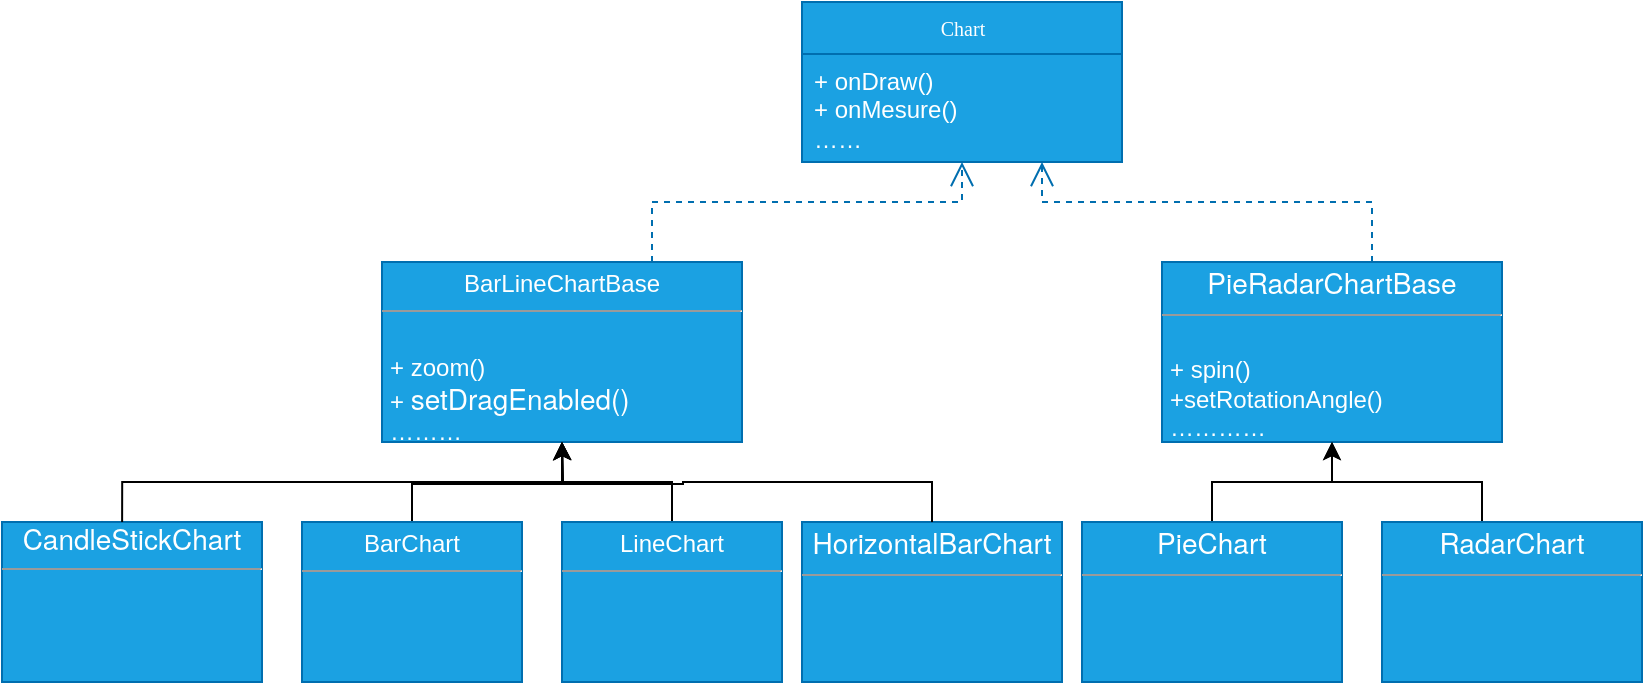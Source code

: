 <mxfile version="15.2.9" type="github">
  <diagram name="Page-1" id="c4acf3e9-155e-7222-9cf6-157b1a14988f">
    <mxGraphModel dx="1838" dy="548" grid="1" gridSize="10" guides="1" tooltips="1" connect="1" arrows="1" fold="1" page="1" pageScale="1" pageWidth="850" pageHeight="1100" background="none" math="0" shadow="0">
      <root>
        <mxCell id="0" />
        <mxCell id="1" parent="0" />
        <mxCell id="17acba5748e5396b-20" value="Chart" style="swimlane;html=1;fontStyle=0;childLayout=stackLayout;horizontal=1;startSize=26;fillColor=#1ba1e2;horizontalStack=0;resizeParent=1;resizeLast=0;collapsible=1;marginBottom=0;swimlaneFillColor=#ffffff;rounded=0;shadow=0;comic=0;labelBackgroundColor=none;strokeWidth=1;fontFamily=Verdana;fontSize=10;align=center;strokeColor=#006EAF;fontColor=#ffffff;" parent="1" vertex="1">
          <mxGeometry x="350" y="60" width="160" height="80" as="geometry" />
        </mxCell>
        <mxCell id="17acba5748e5396b-21" value="&lt;span&gt;+&amp;nbsp;&lt;/span&gt;onDraw()&lt;br&gt;+&amp;nbsp;onMesure()&lt;br&gt;……" style="text;html=1;strokeColor=#006EAF;fillColor=#1ba1e2;align=left;verticalAlign=top;spacingLeft=4;spacingRight=4;whiteSpace=wrap;overflow=hidden;rotatable=0;points=[[0,0.5],[1,0.5]];portConstraint=eastwest;fontColor=#ffffff;" parent="17acba5748e5396b-20" vertex="1">
          <mxGeometry y="26" width="160" height="54" as="geometry" />
        </mxCell>
        <mxCell id="5d2195bd80daf111-21" style="edgeStyle=orthogonalEdgeStyle;rounded=0;html=1;labelBackgroundColor=none;startFill=0;endArrow=open;endFill=0;endSize=10;fontFamily=Verdana;fontSize=10;dashed=1;fillColor=#1ba1e2;strokeColor=#006EAF;" parent="1" source="5d2195bd80daf111-18" target="17acba5748e5396b-20" edge="1">
          <mxGeometry relative="1" as="geometry">
            <Array as="points">
              <mxPoint x="275" y="160" />
              <mxPoint x="430" y="160" />
            </Array>
          </mxGeometry>
        </mxCell>
        <mxCell id="5d2195bd80daf111-18" value="&lt;p style=&quot;margin: 0px ; margin-top: 4px ; text-align: center&quot;&gt;BarLineChartBase&lt;br&gt;&lt;/p&gt;&lt;hr size=&quot;1&quot;&gt;&lt;p style=&quot;margin: 0px ; margin-left: 4px&quot;&gt;&lt;br&gt;&lt;/p&gt;&lt;p style=&quot;margin: 0px ; margin-left: 4px&quot;&gt;+ zoom()&lt;br&gt;+&amp;nbsp;&lt;span style=&quot;font-family: &amp;#34;helvetica neue&amp;#34; ; font-size: 14px&quot;&gt;setDragEnabled()&lt;/span&gt;&lt;/p&gt;&lt;p style=&quot;margin: 0px ; margin-left: 4px&quot;&gt;………&lt;/p&gt;" style="verticalAlign=top;align=left;overflow=fill;fontSize=12;fontFamily=Helvetica;html=1;rounded=0;shadow=0;comic=0;labelBackgroundColor=none;strokeWidth=1;fillColor=#1ba1e2;strokeColor=#006EAF;fontColor=#ffffff;" parent="1" vertex="1">
          <mxGeometry x="140" y="190" width="180" height="90" as="geometry" />
        </mxCell>
        <mxCell id="5d2195bd80daf111-23" style="edgeStyle=orthogonalEdgeStyle;rounded=0;html=1;dashed=1;labelBackgroundColor=none;startFill=0;endArrow=open;endFill=0;endSize=10;fontFamily=Verdana;fontSize=10;fillColor=#1ba1e2;strokeColor=#006EAF;" parent="1" source="5d2195bd80daf111-19" target="17acba5748e5396b-20" edge="1">
          <mxGeometry relative="1" as="geometry">
            <Array as="points">
              <mxPoint x="635" y="160" />
              <mxPoint x="470" y="160" />
            </Array>
          </mxGeometry>
        </mxCell>
        <mxCell id="5d2195bd80daf111-19" value="&lt;p class=&quot;p1&quot; style=&quot;text-align: center ; margin: 0px ; font-stretch: normal ; font-size: 14px ; line-height: normal ; font-family: &amp;#34;helvetica neue&amp;#34;&quot;&gt;PieRadarChartBase&lt;/p&gt;&lt;hr size=&quot;1&quot;&gt;&lt;p style=&quot;margin: 0px ; margin-left: 4px&quot;&gt;&lt;br&gt;&lt;/p&gt;&lt;p style=&quot;margin: 0px ; margin-left: 4px&quot;&gt;+ spin()&lt;br&gt;+setRotationAngle()&lt;/p&gt;&lt;p style=&quot;margin: 0px ; margin-left: 4px&quot;&gt;…………&lt;/p&gt;" style="verticalAlign=top;align=left;overflow=fill;fontSize=12;fontFamily=Helvetica;html=1;rounded=0;shadow=0;comic=0;labelBackgroundColor=none;strokeWidth=1;fillColor=#1ba1e2;strokeColor=#006EAF;fontColor=#ffffff;" parent="1" vertex="1">
          <mxGeometry x="530" y="190" width="170" height="90" as="geometry" />
        </mxCell>
        <mxCell id="YwOH02yv-NfNGmyw-E54-27" value="" style="edgeStyle=orthogonalEdgeStyle;rounded=0;orthogonalLoop=1;jettySize=auto;html=1;" edge="1" parent="1" source="YwOH02yv-NfNGmyw-E54-3" target="5d2195bd80daf111-18">
          <mxGeometry relative="1" as="geometry" />
        </mxCell>
        <mxCell id="YwOH02yv-NfNGmyw-E54-3" value="&lt;p style=&quot;margin: 0px ; margin-top: 4px ; text-align: center&quot;&gt;BarChart&lt;br&gt;&lt;/p&gt;&lt;hr size=&quot;1&quot;&gt;&lt;p style=&quot;margin: 0px ; margin-left: 4px&quot;&gt;&lt;br&gt;&lt;/p&gt;" style="verticalAlign=top;align=left;overflow=fill;fontSize=12;fontFamily=Helvetica;html=1;rounded=0;shadow=0;comic=0;labelBackgroundColor=none;strokeWidth=1;fillColor=#1ba1e2;strokeColor=#006EAF;fontColor=#ffffff;" vertex="1" parent="1">
          <mxGeometry x="100" y="320" width="110" height="80" as="geometry" />
        </mxCell>
        <mxCell id="YwOH02yv-NfNGmyw-E54-6" value="&lt;p class=&quot;p1&quot; style=&quot;margin: 0px ; font-stretch: normal ; font-size: 14px ; line-height: normal ; font-family: &amp;quot;helvetica neue&amp;quot;&quot;&gt;HorizontalBarChart&lt;/p&gt;&lt;hr size=&quot;1&quot;&gt;&lt;p style=&quot;margin: 0px ; margin-left: 4px&quot;&gt;&lt;br&gt;&lt;/p&gt;" style="verticalAlign=top;align=center;overflow=fill;fontSize=12;fontFamily=Helvetica;html=1;rounded=0;shadow=0;comic=0;labelBackgroundColor=none;strokeWidth=1;fillColor=#1ba1e2;strokeColor=#006EAF;fontColor=#ffffff;" vertex="1" parent="1">
          <mxGeometry x="350" y="320" width="130" height="80" as="geometry" />
        </mxCell>
        <mxCell id="YwOH02yv-NfNGmyw-E54-10" value="&lt;span style=&quot;font-family: &amp;#34;helvetica neue&amp;#34; ; font-size: 14px&quot;&gt;CandleStickChart&lt;br&gt;&lt;/span&gt;&lt;hr size=&quot;1&quot;&gt;&lt;p style=&quot;margin: 0px ; margin-left: 4px&quot;&gt;&lt;br&gt;&lt;/p&gt;" style="verticalAlign=top;align=center;overflow=fill;fontSize=12;fontFamily=Helvetica;html=1;rounded=0;shadow=0;comic=0;labelBackgroundColor=none;strokeWidth=1;fillColor=#1ba1e2;strokeColor=#006EAF;fontColor=#ffffff;" vertex="1" parent="1">
          <mxGeometry x="-50" y="320" width="130" height="80" as="geometry" />
        </mxCell>
        <mxCell id="YwOH02yv-NfNGmyw-E54-28" value="" style="edgeStyle=orthogonalEdgeStyle;rounded=0;orthogonalLoop=1;jettySize=auto;html=1;" edge="1" parent="1" source="YwOH02yv-NfNGmyw-E54-12" target="5d2195bd80daf111-18">
          <mxGeometry relative="1" as="geometry" />
        </mxCell>
        <mxCell id="YwOH02yv-NfNGmyw-E54-12" value="&lt;p style=&quot;margin: 0px ; margin-top: 4px ; text-align: center&quot;&gt;LineChart&lt;br&gt;&lt;/p&gt;&lt;hr size=&quot;1&quot;&gt;&lt;p style=&quot;margin: 0px ; margin-left: 4px&quot;&gt;&lt;br&gt;&lt;/p&gt;" style="verticalAlign=top;align=left;overflow=fill;fontSize=12;fontFamily=Helvetica;html=1;rounded=0;shadow=0;comic=0;labelBackgroundColor=none;strokeWidth=1;fillColor=#1ba1e2;strokeColor=#006EAF;fontColor=#ffffff;" vertex="1" parent="1">
          <mxGeometry x="230" y="320" width="110" height="80" as="geometry" />
        </mxCell>
        <mxCell id="YwOH02yv-NfNGmyw-E54-25" value="" style="edgeStyle=orthogonalEdgeStyle;rounded=0;orthogonalLoop=1;jettySize=auto;html=1;" edge="1" parent="1" source="YwOH02yv-NfNGmyw-E54-14" target="5d2195bd80daf111-19">
          <mxGeometry relative="1" as="geometry" />
        </mxCell>
        <mxCell id="YwOH02yv-NfNGmyw-E54-14" value="&lt;p class=&quot;p1&quot; style=&quot;margin: 0px ; font-stretch: normal ; font-size: 14px ; line-height: normal ; font-family: &amp;#34;helvetica neue&amp;#34;&quot;&gt;PieChart&lt;/p&gt;&lt;hr size=&quot;1&quot;&gt;&lt;p style=&quot;margin: 0px ; margin-left: 4px&quot;&gt;&lt;br&gt;&lt;/p&gt;" style="verticalAlign=top;align=center;overflow=fill;fontSize=12;fontFamily=Helvetica;html=1;rounded=0;shadow=0;comic=0;labelBackgroundColor=none;strokeWidth=1;fillColor=#1ba1e2;strokeColor=#006EAF;fontColor=#ffffff;" vertex="1" parent="1">
          <mxGeometry x="490" y="320" width="130" height="80" as="geometry" />
        </mxCell>
        <mxCell id="YwOH02yv-NfNGmyw-E54-26" value="" style="edgeStyle=orthogonalEdgeStyle;rounded=0;orthogonalLoop=1;jettySize=auto;html=1;" edge="1" parent="1" source="YwOH02yv-NfNGmyw-E54-15" target="5d2195bd80daf111-19">
          <mxGeometry relative="1" as="geometry">
            <Array as="points">
              <mxPoint x="690" y="300" />
              <mxPoint x="615" y="300" />
            </Array>
          </mxGeometry>
        </mxCell>
        <mxCell id="YwOH02yv-NfNGmyw-E54-15" value="&lt;p class=&quot;p1&quot; style=&quot;margin: 0px ; font-stretch: normal ; font-size: 14px ; line-height: normal ; font-family: &amp;#34;helvetica neue&amp;#34;&quot;&gt;RadarChart&lt;/p&gt;&lt;hr size=&quot;1&quot;&gt;&lt;p style=&quot;margin: 0px ; margin-left: 4px&quot;&gt;&lt;br&gt;&lt;/p&gt;" style="verticalAlign=top;align=center;overflow=fill;fontSize=12;fontFamily=Helvetica;html=1;rounded=0;shadow=0;comic=0;labelBackgroundColor=none;strokeWidth=1;fillColor=#1ba1e2;strokeColor=#006EAF;fontColor=#ffffff;" vertex="1" parent="1">
          <mxGeometry x="640" y="320" width="130" height="80" as="geometry" />
        </mxCell>
        <mxCell id="YwOH02yv-NfNGmyw-E54-29" value="" style="edgeStyle=orthogonalEdgeStyle;rounded=0;orthogonalLoop=1;jettySize=auto;html=1;exitX=0.462;exitY=0;exitDx=0;exitDy=0;exitPerimeter=0;" edge="1" parent="1" source="YwOH02yv-NfNGmyw-E54-10">
          <mxGeometry relative="1" as="geometry">
            <mxPoint x="165.029" y="330" as="sourcePoint" />
            <mxPoint x="230" y="280" as="targetPoint" />
          </mxGeometry>
        </mxCell>
        <mxCell id="YwOH02yv-NfNGmyw-E54-30" value="" style="edgeStyle=orthogonalEdgeStyle;rounded=0;orthogonalLoop=1;jettySize=auto;html=1;exitX=0.5;exitY=0;exitDx=0;exitDy=0;" edge="1" parent="1" source="YwOH02yv-NfNGmyw-E54-6">
          <mxGeometry relative="1" as="geometry">
            <mxPoint x="295.029" y="330" as="sourcePoint" />
            <mxPoint x="230" y="280" as="targetPoint" />
          </mxGeometry>
        </mxCell>
      </root>
    </mxGraphModel>
  </diagram>
</mxfile>
